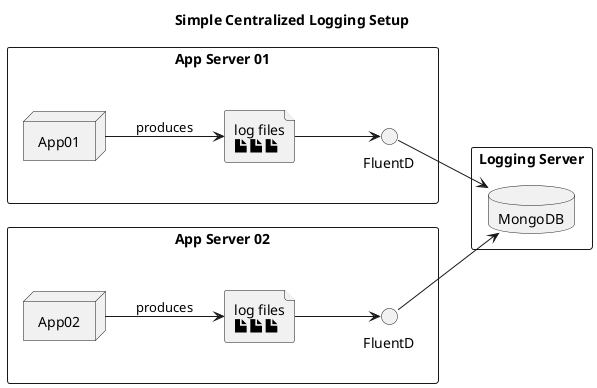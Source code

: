 @startuml
left to right direction

title Simple Centralized Logging Setup


rectangle "App Server 01" as AppServer01 {
    node App01
    
    file "log files\n<size:20><&file><&file><&file></size>" as Log01

    interface "FluentD\n" as FluentD01
}

App01 --> Log01 : "produces"
Log01 --> FluentD01


rectangle "App Server 02" as AppServer02 {
    node App02
    
    file "log files\n<size:20><&file><&file><&file></size>" as Log02

    interface "FluentD\n" as FluentD02
}

App02 --> Log02 : "produces"
Log02 --> FluentD02

rectangle "Logging Server" as LogServer {
    database "MongoDB" as MongoDB
}


FluentD01 --> MongoDB
FluentD02 --> MongoDB


@enduml